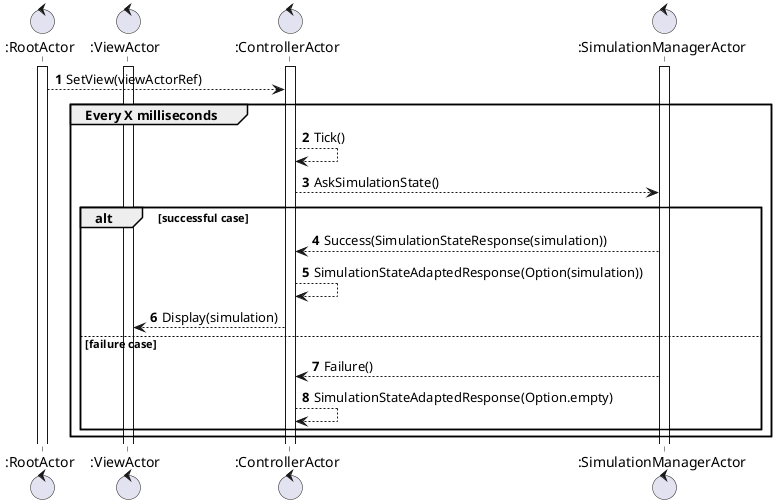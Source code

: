 @startuml
autonumber

control ":RootActor" as root
control ":ViewActor" as view
control ":ControllerActor" as controller
control ":SimulationManagerActor" as simulationManager

activate root
activate controller
activate view
activate simulationManager

root --> controller: SetView(viewActorRef)

group Every X milliseconds
    controller --> controller: Tick()
    controller --> simulationManager: AskSimulationState()
    alt successful case
        simulationManager --> controller: Success(SimulationStateResponse(simulation))
        controller --> controller: SimulationStateAdaptedResponse(Option(simulation))
        controller --> view: Display(simulation)
    else failure case
        simulationManager --> controller: Failure()
        controller --> controller: SimulationStateAdaptedResponse(Option.empty)
    end
end

@enduml